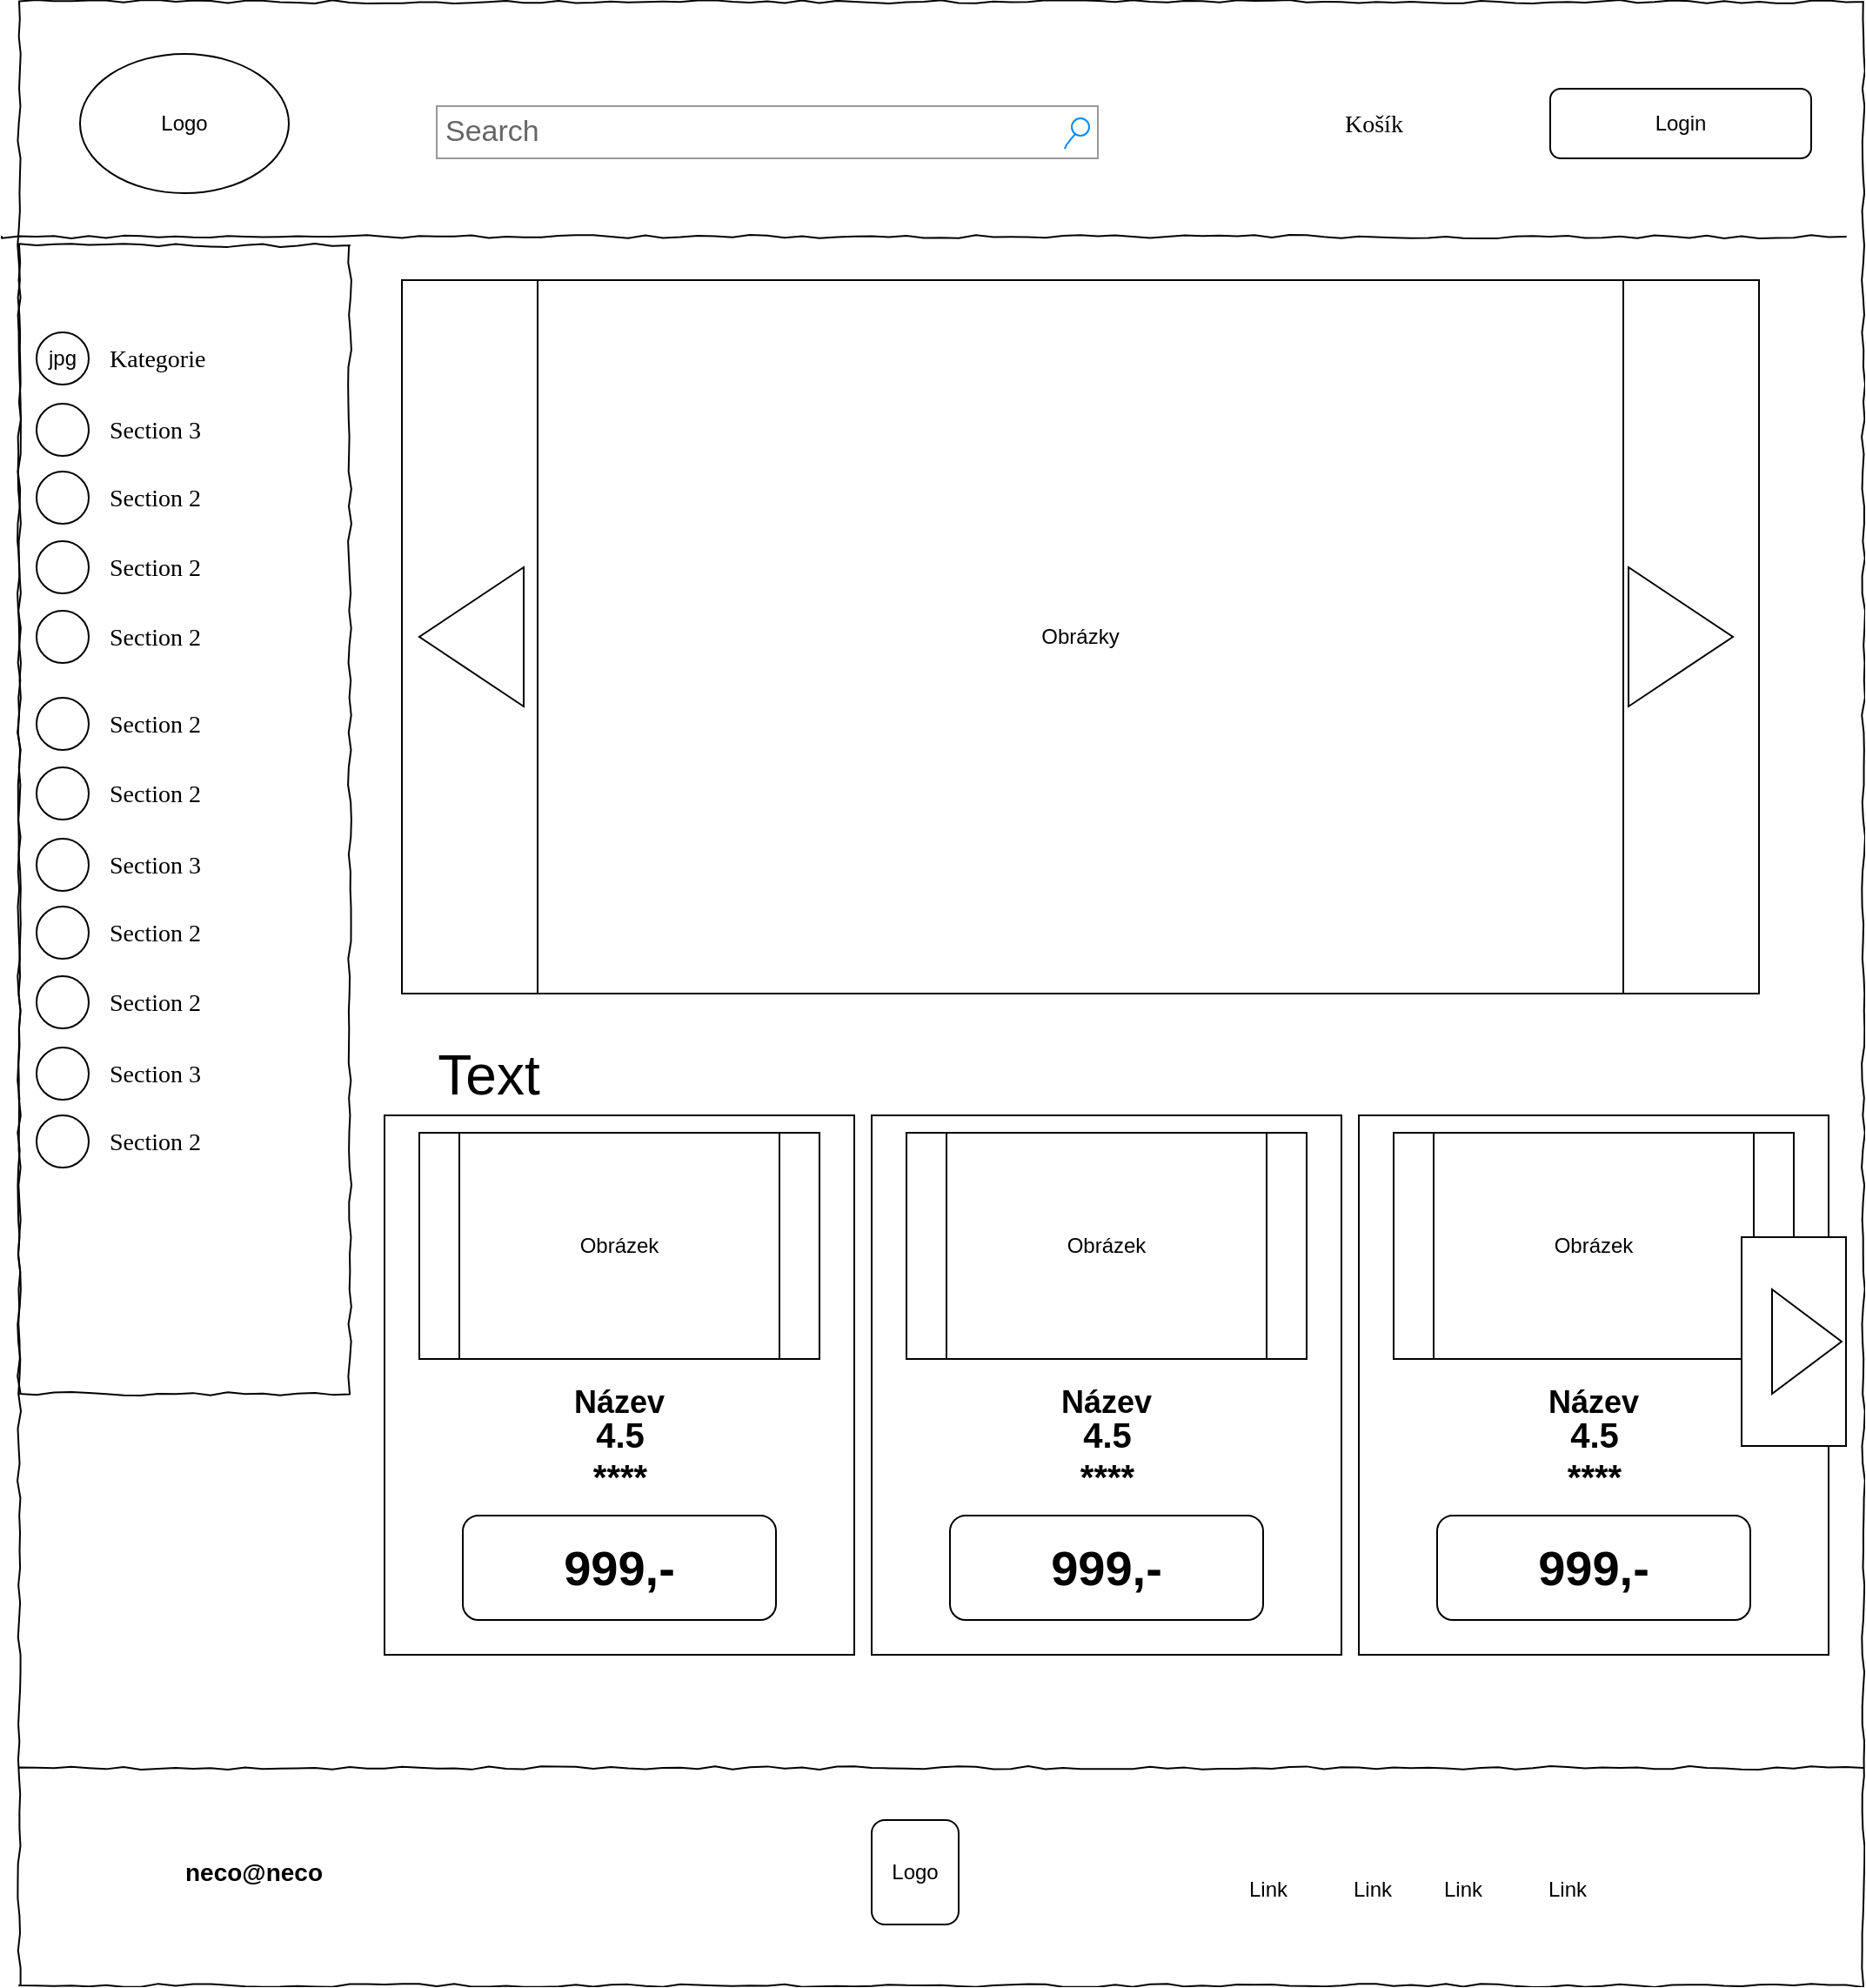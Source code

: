 <mxfile version="21.2.1" type="device">
  <diagram name="Page-1" id="03018318-947c-dd8e-b7a3-06fadd420f32">
    <mxGraphModel dx="2100" dy="1116" grid="1" gridSize="10" guides="1" tooltips="1" connect="1" arrows="1" fold="1" page="1" pageScale="1" pageWidth="1100" pageHeight="850" background="none" math="0" shadow="0">
      <root>
        <mxCell id="0" />
        <mxCell id="1" parent="0" />
        <mxCell id="677b7b8949515195-1" value="" style="whiteSpace=wrap;html=1;rounded=0;shadow=0;labelBackgroundColor=none;strokeColor=#000000;strokeWidth=1;fillColor=none;fontFamily=Verdana;fontSize=12;fontColor=#000000;align=center;comic=1;" parent="1" vertex="1">
          <mxGeometry x="30" y="10" width="1060" height="1140" as="geometry" />
        </mxCell>
        <mxCell id="677b7b8949515195-3" value="Search" style="strokeWidth=1;shadow=0;dashed=0;align=center;html=1;shape=mxgraph.mockup.forms.searchBox;strokeColor=#999999;mainText=;strokeColor2=#008cff;fontColor=#666666;fontSize=17;align=left;spacingLeft=3;rounded=0;labelBackgroundColor=none;comic=1;" parent="1" vertex="1">
          <mxGeometry x="270" y="70" width="380" height="30" as="geometry" />
        </mxCell>
        <mxCell id="677b7b8949515195-7" value="Košík" style="text;html=1;points=[];align=left;verticalAlign=top;spacingTop=-4;fontSize=14;fontFamily=Verdana" parent="1" vertex="1">
          <mxGeometry x="790" y="70" width="60" height="20" as="geometry" />
        </mxCell>
        <mxCell id="677b7b8949515195-8" value="" style="whiteSpace=wrap;html=1;rounded=0;shadow=0;labelBackgroundColor=none;strokeWidth=1;fillColor=none;fontFamily=Verdana;fontSize=12;align=center;comic=1;" parent="1" vertex="1">
          <mxGeometry x="30" y="150" width="190" height="660" as="geometry" />
        </mxCell>
        <mxCell id="677b7b8949515195-9" value="" style="line;strokeWidth=1;html=1;rounded=0;shadow=0;labelBackgroundColor=none;fillColor=none;fontFamily=Verdana;fontSize=14;fontColor=#000000;align=center;comic=1;" parent="1" vertex="1">
          <mxGeometry x="20" y="140" width="1060" height="10" as="geometry" />
        </mxCell>
        <mxCell id="677b7b8949515195-28" value="Kategorie" style="text;html=1;points=[];align=left;verticalAlign=top;spacingTop=-4;fontSize=14;fontFamily=Verdana" parent="1" vertex="1">
          <mxGeometry x="80" y="205" width="170" height="20" as="geometry" />
        </mxCell>
        <mxCell id="677b7b8949515195-29" value="Section 3" style="text;html=1;points=[];align=left;verticalAlign=top;spacingTop=-4;fontSize=14;fontFamily=Verdana" parent="1" vertex="1">
          <mxGeometry x="80" y="246" width="170" height="20" as="geometry" />
        </mxCell>
        <mxCell id="FYeRfSOLfOwgAEnzX4kM-1" value="Login" style="rounded=1;whiteSpace=wrap;html=1;" parent="1" vertex="1">
          <mxGeometry x="910" y="60" width="150" height="40" as="geometry" />
        </mxCell>
        <mxCell id="FYeRfSOLfOwgAEnzX4kM-2" value="jpg" style="ellipse;whiteSpace=wrap;html=1;aspect=fixed;" parent="1" vertex="1">
          <mxGeometry x="40" y="200" width="30" height="30" as="geometry" />
        </mxCell>
        <mxCell id="FYeRfSOLfOwgAEnzX4kM-3" value="" style="ellipse;whiteSpace=wrap;html=1;aspect=fixed;" parent="1" vertex="1">
          <mxGeometry x="40" y="241" width="30" height="30" as="geometry" />
        </mxCell>
        <mxCell id="FYeRfSOLfOwgAEnzX4kM-5" value="Section 2" style="text;html=1;points=[];align=left;verticalAlign=top;spacingTop=-4;fontSize=14;fontFamily=Verdana" parent="1" vertex="1">
          <mxGeometry x="80" y="285" width="170" height="20" as="geometry" />
        </mxCell>
        <mxCell id="FYeRfSOLfOwgAEnzX4kM-6" value="" style="ellipse;whiteSpace=wrap;html=1;aspect=fixed;" parent="1" vertex="1">
          <mxGeometry x="40" y="280" width="30" height="30" as="geometry" />
        </mxCell>
        <mxCell id="FYeRfSOLfOwgAEnzX4kM-7" value="Section 2" style="text;html=1;points=[];align=left;verticalAlign=top;spacingTop=-4;fontSize=14;fontFamily=Verdana" parent="1" vertex="1">
          <mxGeometry x="80" y="325" width="170" height="20" as="geometry" />
        </mxCell>
        <mxCell id="FYeRfSOLfOwgAEnzX4kM-8" value="" style="ellipse;whiteSpace=wrap;html=1;aspect=fixed;" parent="1" vertex="1">
          <mxGeometry x="40" y="320" width="30" height="30" as="geometry" />
        </mxCell>
        <mxCell id="FYeRfSOLfOwgAEnzX4kM-11" value="Section 2" style="text;html=1;points=[];align=left;verticalAlign=top;spacingTop=-4;fontSize=14;fontFamily=Verdana" parent="1" vertex="1">
          <mxGeometry x="80" y="365" width="170" height="20" as="geometry" />
        </mxCell>
        <mxCell id="FYeRfSOLfOwgAEnzX4kM-12" value="" style="ellipse;whiteSpace=wrap;html=1;aspect=fixed;" parent="1" vertex="1">
          <mxGeometry x="40" y="360" width="30" height="30" as="geometry" />
        </mxCell>
        <mxCell id="FYeRfSOLfOwgAEnzX4kM-13" value="Section 2" style="text;html=1;points=[];align=left;verticalAlign=top;spacingTop=-4;fontSize=14;fontFamily=Verdana" parent="1" vertex="1">
          <mxGeometry x="80" y="415" width="170" height="20" as="geometry" />
        </mxCell>
        <mxCell id="FYeRfSOLfOwgAEnzX4kM-14" value="" style="ellipse;whiteSpace=wrap;html=1;aspect=fixed;" parent="1" vertex="1">
          <mxGeometry x="40" y="410" width="30" height="30" as="geometry" />
        </mxCell>
        <mxCell id="FYeRfSOLfOwgAEnzX4kM-15" value="Section 2" style="text;html=1;points=[];align=left;verticalAlign=top;spacingTop=-4;fontSize=14;fontFamily=Verdana" parent="1" vertex="1">
          <mxGeometry x="80" y="455" width="170" height="20" as="geometry" />
        </mxCell>
        <mxCell id="FYeRfSOLfOwgAEnzX4kM-16" value="Section 3" style="text;html=1;points=[];align=left;verticalAlign=top;spacingTop=-4;fontSize=14;fontFamily=Verdana" parent="1" vertex="1">
          <mxGeometry x="80" y="496" width="170" height="20" as="geometry" />
        </mxCell>
        <mxCell id="FYeRfSOLfOwgAEnzX4kM-17" value="" style="ellipse;whiteSpace=wrap;html=1;aspect=fixed;" parent="1" vertex="1">
          <mxGeometry x="40" y="450" width="30" height="30" as="geometry" />
        </mxCell>
        <mxCell id="FYeRfSOLfOwgAEnzX4kM-18" value="" style="ellipse;whiteSpace=wrap;html=1;aspect=fixed;" parent="1" vertex="1">
          <mxGeometry x="40" y="491" width="30" height="30" as="geometry" />
        </mxCell>
        <mxCell id="FYeRfSOLfOwgAEnzX4kM-19" value="Section 2" style="text;html=1;points=[];align=left;verticalAlign=top;spacingTop=-4;fontSize=14;fontFamily=Verdana" parent="1" vertex="1">
          <mxGeometry x="80" y="535" width="170" height="20" as="geometry" />
        </mxCell>
        <mxCell id="FYeRfSOLfOwgAEnzX4kM-20" value="" style="ellipse;whiteSpace=wrap;html=1;aspect=fixed;" parent="1" vertex="1">
          <mxGeometry x="40" y="530" width="30" height="30" as="geometry" />
        </mxCell>
        <mxCell id="FYeRfSOLfOwgAEnzX4kM-21" value="Section 2" style="text;html=1;points=[];align=left;verticalAlign=top;spacingTop=-4;fontSize=14;fontFamily=Verdana" parent="1" vertex="1">
          <mxGeometry x="80" y="575" width="170" height="20" as="geometry" />
        </mxCell>
        <mxCell id="FYeRfSOLfOwgAEnzX4kM-22" value="Section 3" style="text;html=1;points=[];align=left;verticalAlign=top;spacingTop=-4;fontSize=14;fontFamily=Verdana" parent="1" vertex="1">
          <mxGeometry x="80" y="616" width="170" height="20" as="geometry" />
        </mxCell>
        <mxCell id="FYeRfSOLfOwgAEnzX4kM-23" value="" style="ellipse;whiteSpace=wrap;html=1;aspect=fixed;" parent="1" vertex="1">
          <mxGeometry x="40" y="570" width="30" height="30" as="geometry" />
        </mxCell>
        <mxCell id="FYeRfSOLfOwgAEnzX4kM-24" value="" style="ellipse;whiteSpace=wrap;html=1;aspect=fixed;" parent="1" vertex="1">
          <mxGeometry x="40" y="611" width="30" height="30" as="geometry" />
        </mxCell>
        <mxCell id="FYeRfSOLfOwgAEnzX4kM-25" value="Section 2" style="text;html=1;points=[];align=left;verticalAlign=top;spacingTop=-4;fontSize=14;fontFamily=Verdana" parent="1" vertex="1">
          <mxGeometry x="80" y="655" width="170" height="20" as="geometry" />
        </mxCell>
        <mxCell id="FYeRfSOLfOwgAEnzX4kM-26" value="" style="ellipse;whiteSpace=wrap;html=1;aspect=fixed;" parent="1" vertex="1">
          <mxGeometry x="40" y="650" width="30" height="30" as="geometry" />
        </mxCell>
        <mxCell id="FYeRfSOLfOwgAEnzX4kM-35" value="Obrázky" style="shape=process;whiteSpace=wrap;html=1;backgroundOutline=1;" parent="1" vertex="1">
          <mxGeometry x="250" y="170" width="780" height="410" as="geometry" />
        </mxCell>
        <mxCell id="FYeRfSOLfOwgAEnzX4kM-36" value="" style="triangle;whiteSpace=wrap;html=1;" parent="1" vertex="1">
          <mxGeometry x="955" y="335" width="60" height="80" as="geometry" />
        </mxCell>
        <mxCell id="FYeRfSOLfOwgAEnzX4kM-37" value="" style="triangle;whiteSpace=wrap;html=1;rotation=-180;" parent="1" vertex="1">
          <mxGeometry x="260" y="335" width="60" height="80" as="geometry" />
        </mxCell>
        <mxCell id="FYeRfSOLfOwgAEnzX4kM-40" value="&lt;font style=&quot;font-size: 32px;&quot;&gt;Text&lt;/font&gt;" style="text;html=1;strokeColor=none;fillColor=none;align=center;verticalAlign=middle;whiteSpace=wrap;rounded=0;strokeWidth=1;fontSize=48;" parent="1" vertex="1">
          <mxGeometry x="270" y="606" width="60" height="30" as="geometry" />
        </mxCell>
        <mxCell id="FYeRfSOLfOwgAEnzX4kM-41" value="" style="rounded=0;whiteSpace=wrap;html=1;" parent="1" vertex="1">
          <mxGeometry x="240" y="650" width="270" height="310" as="geometry" />
        </mxCell>
        <mxCell id="FYeRfSOLfOwgAEnzX4kM-42" value="Obrázek" style="shape=process;whiteSpace=wrap;html=1;backgroundOutline=1;" parent="1" vertex="1">
          <mxGeometry x="260" y="660" width="230" height="130" as="geometry" />
        </mxCell>
        <mxCell id="FYeRfSOLfOwgAEnzX4kM-44" value="&lt;span style=&quot;font-size: 18px;&quot;&gt;&lt;b&gt;Název&lt;/b&gt;&lt;/span&gt;" style="text;html=1;strokeColor=none;fillColor=none;align=center;verticalAlign=middle;whiteSpace=wrap;rounded=0;" parent="1" vertex="1">
          <mxGeometry x="345" y="800" width="60" height="30" as="geometry" />
        </mxCell>
        <mxCell id="FYeRfSOLfOwgAEnzX4kM-45" value="&lt;b&gt;&lt;font style=&quot;font-size: 28px;&quot;&gt;999,-&lt;/font&gt;&lt;/b&gt;" style="rounded=1;whiteSpace=wrap;html=1;" parent="1" vertex="1">
          <mxGeometry x="285" y="880" width="180" height="60" as="geometry" />
        </mxCell>
        <mxCell id="FYeRfSOLfOwgAEnzX4kM-47" value="&lt;b style=&quot;font-size: 20px;&quot;&gt;4.5&lt;br&gt;****&lt;/b&gt;" style="text;html=1;strokeColor=none;fillColor=none;align=center;verticalAlign=middle;whiteSpace=wrap;rounded=0;" parent="1" vertex="1">
          <mxGeometry x="312.5" y="830" width="125" height="30" as="geometry" />
        </mxCell>
        <mxCell id="FYeRfSOLfOwgAEnzX4kM-60" value="" style="rounded=0;whiteSpace=wrap;html=1;" parent="1" vertex="1">
          <mxGeometry x="520" y="650" width="270" height="310" as="geometry" />
        </mxCell>
        <mxCell id="FYeRfSOLfOwgAEnzX4kM-61" value="Obrázek" style="shape=process;whiteSpace=wrap;html=1;backgroundOutline=1;" parent="1" vertex="1">
          <mxGeometry x="540" y="660" width="230" height="130" as="geometry" />
        </mxCell>
        <mxCell id="FYeRfSOLfOwgAEnzX4kM-62" value="&lt;span style=&quot;font-size: 18px;&quot;&gt;&lt;b&gt;Název&lt;/b&gt;&lt;/span&gt;" style="text;html=1;strokeColor=none;fillColor=none;align=center;verticalAlign=middle;whiteSpace=wrap;rounded=0;" parent="1" vertex="1">
          <mxGeometry x="625" y="800" width="60" height="30" as="geometry" />
        </mxCell>
        <mxCell id="FYeRfSOLfOwgAEnzX4kM-63" value="&lt;b&gt;&lt;font style=&quot;font-size: 28px;&quot;&gt;999,-&lt;/font&gt;&lt;/b&gt;" style="rounded=1;whiteSpace=wrap;html=1;" parent="1" vertex="1">
          <mxGeometry x="565" y="880" width="180" height="60" as="geometry" />
        </mxCell>
        <mxCell id="FYeRfSOLfOwgAEnzX4kM-64" value="&lt;b style=&quot;font-size: 20px;&quot;&gt;4.5&lt;br&gt;****&lt;/b&gt;" style="text;html=1;strokeColor=none;fillColor=none;align=center;verticalAlign=middle;whiteSpace=wrap;rounded=0;" parent="1" vertex="1">
          <mxGeometry x="592.5" y="830" width="125" height="30" as="geometry" />
        </mxCell>
        <mxCell id="FYeRfSOLfOwgAEnzX4kM-65" value="" style="rounded=0;whiteSpace=wrap;html=1;" parent="1" vertex="1">
          <mxGeometry x="800" y="650" width="270" height="310" as="geometry" />
        </mxCell>
        <mxCell id="FYeRfSOLfOwgAEnzX4kM-66" value="Obrázek" style="shape=process;whiteSpace=wrap;html=1;backgroundOutline=1;" parent="1" vertex="1">
          <mxGeometry x="820" y="660" width="230" height="130" as="geometry" />
        </mxCell>
        <mxCell id="FYeRfSOLfOwgAEnzX4kM-67" value="&lt;span style=&quot;font-size: 18px;&quot;&gt;&lt;b&gt;Název&lt;/b&gt;&lt;/span&gt;" style="text;html=1;strokeColor=none;fillColor=none;align=center;verticalAlign=middle;whiteSpace=wrap;rounded=0;" parent="1" vertex="1">
          <mxGeometry x="905" y="800" width="60" height="30" as="geometry" />
        </mxCell>
        <mxCell id="FYeRfSOLfOwgAEnzX4kM-68" value="&lt;b&gt;&lt;font style=&quot;font-size: 28px;&quot;&gt;999,-&lt;/font&gt;&lt;/b&gt;" style="rounded=1;whiteSpace=wrap;html=1;" parent="1" vertex="1">
          <mxGeometry x="845" y="880" width="180" height="60" as="geometry" />
        </mxCell>
        <mxCell id="FYeRfSOLfOwgAEnzX4kM-69" value="&lt;b style=&quot;font-size: 20px;&quot;&gt;4.5&lt;br&gt;****&lt;/b&gt;" style="text;html=1;strokeColor=none;fillColor=none;align=center;verticalAlign=middle;whiteSpace=wrap;rounded=0;" parent="1" vertex="1">
          <mxGeometry x="872.5" y="830" width="125" height="30" as="geometry" />
        </mxCell>
        <mxCell id="FYeRfSOLfOwgAEnzX4kM-72" value="" style="rounded=0;whiteSpace=wrap;html=1;rotation=-90;" parent="1" vertex="1">
          <mxGeometry x="990" y="750" width="120" height="60" as="geometry" />
        </mxCell>
        <mxCell id="FYeRfSOLfOwgAEnzX4kM-74" value="" style="triangle;whiteSpace=wrap;html=1;" parent="1" vertex="1">
          <mxGeometry x="1037.5" y="750" width="40" height="60" as="geometry" />
        </mxCell>
        <mxCell id="FYeRfSOLfOwgAEnzX4kM-84" value="" style="line;strokeWidth=1;html=1;rounded=0;shadow=0;labelBackgroundColor=none;fillColor=none;fontFamily=Verdana;fontSize=14;fontColor=#000000;align=center;comic=1;" parent="1" vertex="1">
          <mxGeometry x="30" y="1020" width="1060" height="10" as="geometry" />
        </mxCell>
        <mxCell id="FYeRfSOLfOwgAEnzX4kM-96" value="Link" style="text;html=1;strokeColor=none;fillColor=none;align=center;verticalAlign=middle;whiteSpace=wrap;rounded=0;" parent="1" vertex="1">
          <mxGeometry x="717.5" y="1080" width="60" height="30" as="geometry" />
        </mxCell>
        <mxCell id="FYeRfSOLfOwgAEnzX4kM-97" value="Link" style="text;html=1;strokeColor=none;fillColor=none;align=center;verticalAlign=middle;whiteSpace=wrap;rounded=0;" parent="1" vertex="1">
          <mxGeometry x="777.5" y="1080" width="60" height="30" as="geometry" />
        </mxCell>
        <mxCell id="FYeRfSOLfOwgAEnzX4kM-98" value="&lt;span style=&quot;font-size: 14px;&quot;&gt;&lt;b&gt;neco@neco&lt;/b&gt;&lt;/span&gt;" style="text;html=1;strokeColor=none;fillColor=none;align=center;verticalAlign=middle;whiteSpace=wrap;rounded=0;" parent="1" vertex="1">
          <mxGeometry x="135" y="1070" width="60" height="30" as="geometry" />
        </mxCell>
        <mxCell id="FYeRfSOLfOwgAEnzX4kM-101" value="Logo" style="ellipse;whiteSpace=wrap;html=1;" parent="1" vertex="1">
          <mxGeometry x="65" y="40" width="120" height="80" as="geometry" />
        </mxCell>
        <mxCell id="GSMv8RRXGYziT_qQhZNP-1" value="Link" style="text;html=1;strokeColor=none;fillColor=none;align=center;verticalAlign=middle;whiteSpace=wrap;rounded=0;" vertex="1" parent="1">
          <mxGeometry x="830" y="1080" width="60" height="30" as="geometry" />
        </mxCell>
        <mxCell id="GSMv8RRXGYziT_qQhZNP-2" value="Link" style="text;html=1;strokeColor=none;fillColor=none;align=center;verticalAlign=middle;whiteSpace=wrap;rounded=0;" vertex="1" parent="1">
          <mxGeometry x="890" y="1080" width="60" height="30" as="geometry" />
        </mxCell>
        <mxCell id="GSMv8RRXGYziT_qQhZNP-3" value="Logo" style="rounded=1;whiteSpace=wrap;html=1;" vertex="1" parent="1">
          <mxGeometry x="520" y="1055" width="50" height="60" as="geometry" />
        </mxCell>
      </root>
    </mxGraphModel>
  </diagram>
</mxfile>

